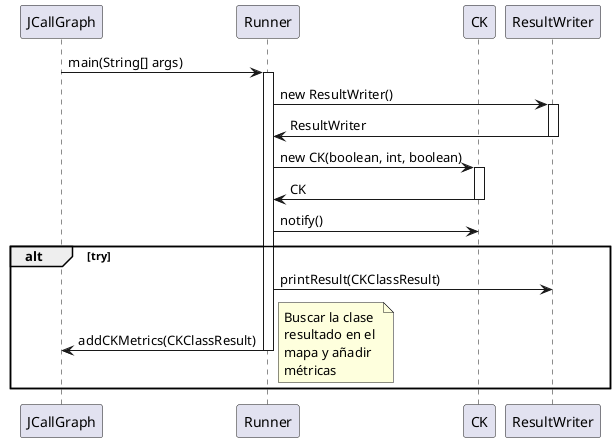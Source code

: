 @startuml

participant JCallGraph as J
participant Runner as R
participant CK as CK 
participant ResultWriter as RW

J -> R: main(String[] args)
activate R 
R -> RW: new ResultWriter()
activate RW 
RW -> R: ResultWriter
deactivate RW 
R -> CK: new CK(boolean, int, boolean)
activate CK 
CK -> R: CK
deactivate CK
R -> CK: notify()
alt try 
    R -> RW: printResult(CKClassResult)
    R -> J: addCKMetrics(CKClassResult)
    deactivate R
    note right
        Buscar la clase 
        resultado en el 
        mapa y añadir 
        métricas
    end note
end 
@enduml
